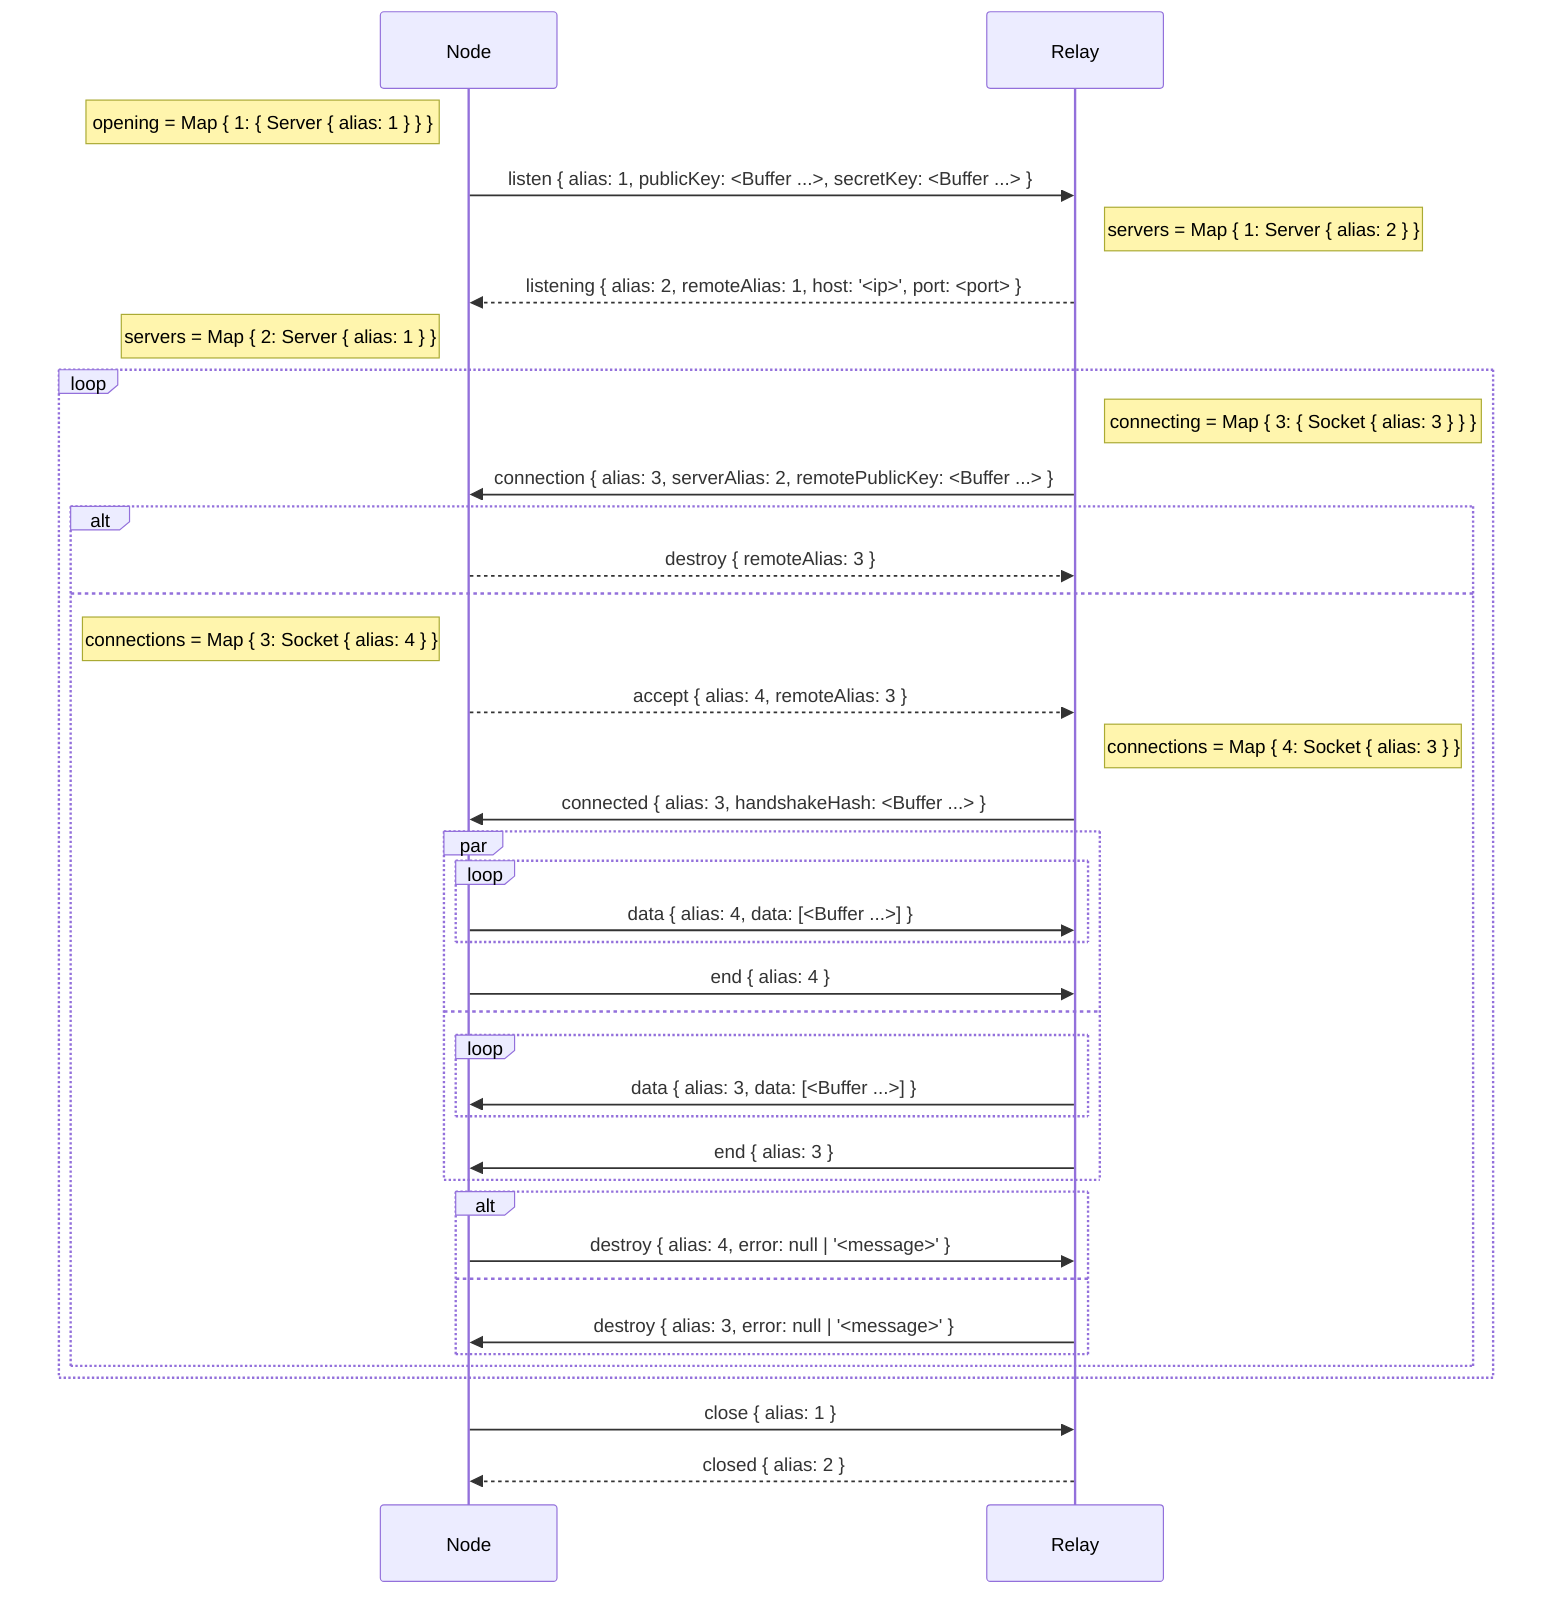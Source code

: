 sequenceDiagram
  participant N as Node
  participant R as Relay

  note left of N: opening = Map { 1: { Server { alias: 1 } } }

  N->>R: listen { alias: 1, publicKey: <Buffer ...>, secretKey: <Buffer ...> }

  note right of R: servers = Map { 1: Server { alias: 2 } }

  R-->>N: listening { alias: 2, remoteAlias: 1, host: '<ip>', port: <port> }

  note left of N: servers = Map { 2: Server { alias: 1 } }

  loop
    note right of R: connecting = Map { 3: { Socket { alias: 3 } } }

    R->>N: connection { alias: 3, serverAlias: 2, remotePublicKey: <Buffer ...> }

    alt
      N-->>R: destroy { remoteAlias: 3 }
    else
      note left of N: connections = Map { 3: Socket { alias: 4 } }

      N-->>R: accept { alias: 4, remoteAlias: 3 }

      note right of R: connections = Map { 4: Socket { alias: 3 } }

      R->>N: connected { alias: 3, handshakeHash: <Buffer ...> }

      par
        loop
          N->>R: data { alias: 4, data: [<Buffer ...>] }
        end

        N->>R: end { alias: 4 }
      and
        loop
          R->>N: data { alias: 3, data: [<Buffer ...>] }
        end

        R->>N: end { alias: 3 }
      end

      alt
        N->>R: destroy { alias: 4, error: null | '<message>' }
      else
        R->>N: destroy { alias: 3, error: null | '<message>' }
      end
    end
  end

  N->>R: close { alias: 1 }

  R-->>N: closed { alias: 2 }